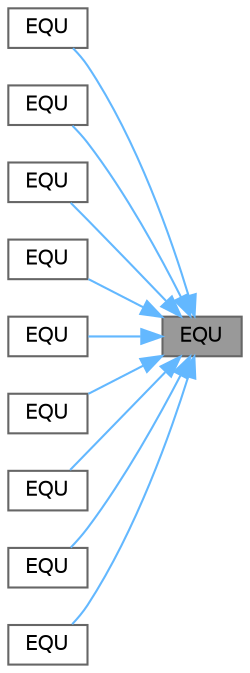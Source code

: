 digraph "EQU"
{
 // LATEX_PDF_SIZE
  bgcolor="transparent";
  edge [fontname=Helvetica,fontsize=10,labelfontname=Helvetica,labelfontsize=10];
  node [fontname=Helvetica,fontsize=10,shape=box,height=0.2,width=0.4];
  rankdir="RL";
  Node1 [id="Node000001",label="EQU",height=0.2,width=0.4,color="gray40", fillcolor="grey60", style="filled", fontcolor="black",tooltip=" "];
  Node1 -> Node2 [id="edge1_Node000001_Node000002",dir="back",color="steelblue1",style="solid",tooltip=" "];
  Node2 [id="Node000002",label="EQU",height=0.2,width=0.4,color="grey40", fillcolor="white", style="filled",URL="$ioat91sam7x256_8h.html#aa1362edfd6e91f279dacbe3e216e0b59",tooltip=" "];
  Node1 -> Node3 [id="edge2_Node000001_Node000003",dir="back",color="steelblue1",style="solid",tooltip=" "];
  Node3 [id="Node000003",label="EQU",height=0.2,width=0.4,color="grey40", fillcolor="white", style="filled",URL="$ioat91sam7x256_8h.html#a2f4a242d440f3cb4c58cc8d9956a338a",tooltip=" "];
  Node1 -> Node4 [id="edge3_Node000001_Node000004",dir="back",color="steelblue1",style="solid",tooltip=" "];
  Node4 [id="Node000004",label="EQU",height=0.2,width=0.4,color="grey40", fillcolor="white", style="filled",URL="$ioat91sam7x256_8h.html#aee87b9b0315cdecad77d437afabc4de2",tooltip=" "];
  Node1 -> Node5 [id="edge4_Node000001_Node000005",dir="back",color="steelblue1",style="solid",tooltip=" "];
  Node5 [id="Node000005",label="EQU",height=0.2,width=0.4,color="grey40", fillcolor="white", style="filled",URL="$ioat91sam7x256_8h.html#a4b9c4ee32d72fb3e5b90b644bd968f02",tooltip=" "];
  Node1 -> Node6 [id="edge5_Node000001_Node000006",dir="back",color="steelblue1",style="solid",tooltip=" "];
  Node6 [id="Node000006",label="EQU",height=0.2,width=0.4,color="grey40", fillcolor="white", style="filled",URL="$ioat91sam7x256_8h.html#a011488fcc23657ac9a1143bbc2fbf80a",tooltip=" "];
  Node1 -> Node7 [id="edge6_Node000001_Node000007",dir="back",color="steelblue1",style="solid",tooltip=" "];
  Node7 [id="Node000007",label="EQU",height=0.2,width=0.4,color="grey40", fillcolor="white", style="filled",URL="$ioat91sam7x256_8h.html#aa4f2aaf40cb2ea9d23784f84810a2569",tooltip=" "];
  Node1 -> Node8 [id="edge7_Node000001_Node000008",dir="back",color="steelblue1",style="solid",tooltip=" "];
  Node8 [id="Node000008",label="EQU",height=0.2,width=0.4,color="grey40", fillcolor="white", style="filled",URL="$ioat91sam7x256_8h.html#af16ebfcc3c3a90635889ff4d47707991",tooltip=" "];
  Node1 -> Node9 [id="edge8_Node000001_Node000009",dir="back",color="steelblue1",style="solid",tooltip=" "];
  Node9 [id="Node000009",label="EQU",height=0.2,width=0.4,color="grey40", fillcolor="white", style="filled",URL="$ioat91sam7x256_8h.html#a6cf7ec1f7ae769c9390b4e36c8172e16",tooltip=" "];
  Node1 -> Node10 [id="edge9_Node000001_Node000010",dir="back",color="steelblue1",style="solid",tooltip=" "];
  Node10 [id="Node000010",label="EQU",height=0.2,width=0.4,color="grey40", fillcolor="white", style="filled",URL="$ioat91sam7x256_8h.html#a32c57026f9ad241913f0e0625c4ff742",tooltip=" "];
}
